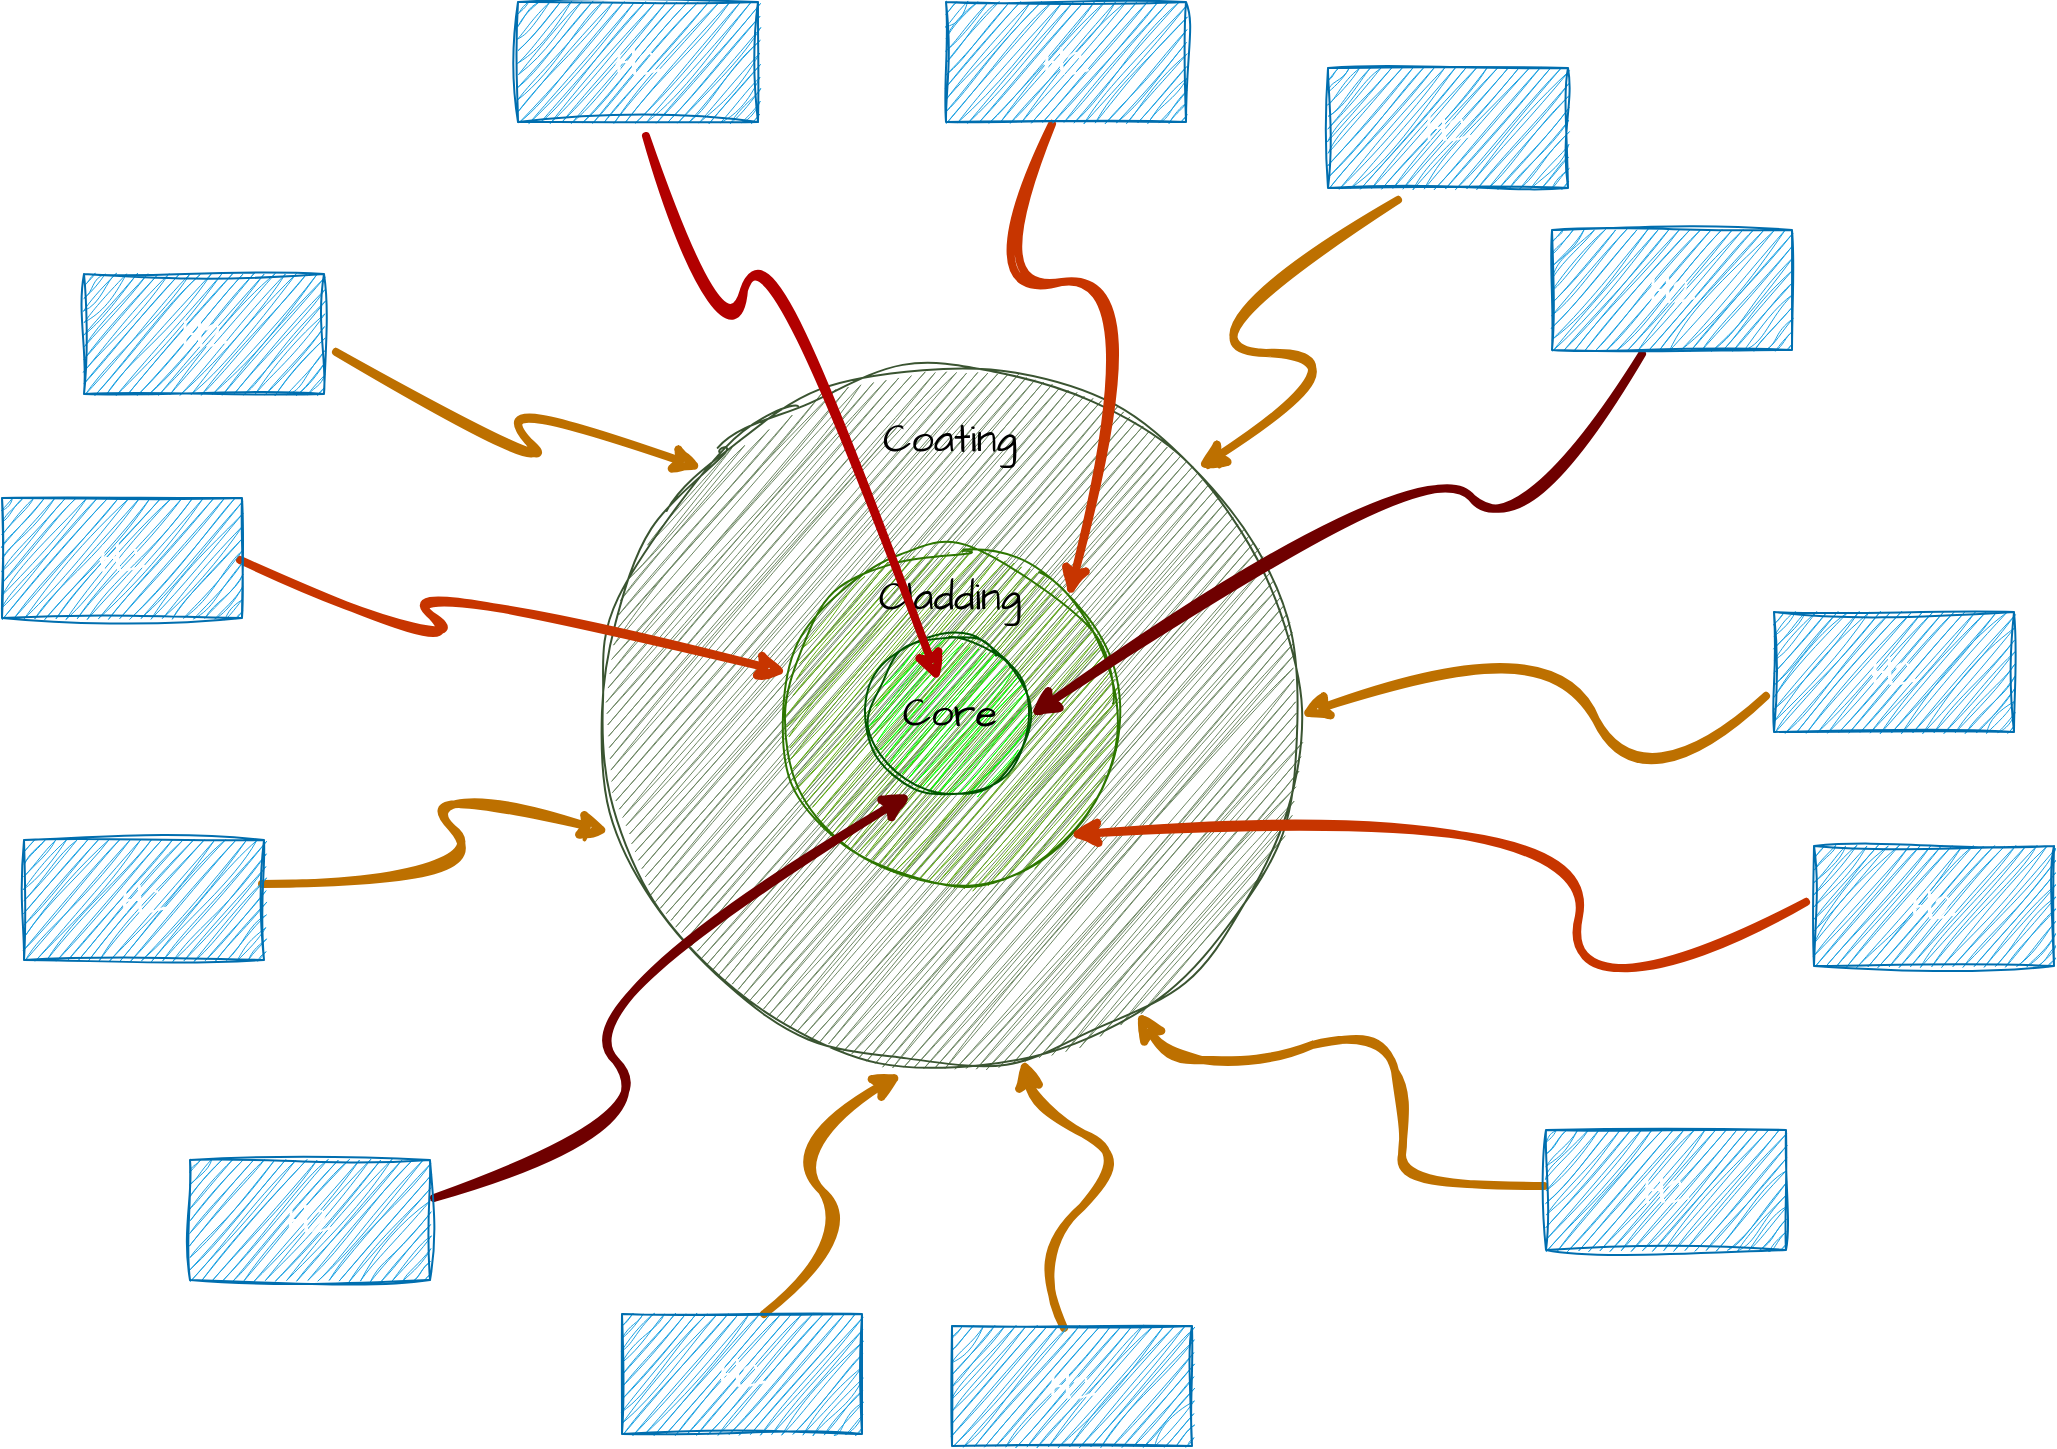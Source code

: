 <mxfile version="21.3.8" type="github">
  <diagram name="Page-1" id="eJvrxHALv5gZABVibUgl">
    <mxGraphModel dx="2150" dy="1343" grid="0" gridSize="10" guides="1" tooltips="1" connect="1" arrows="1" fold="1" page="0" pageScale="1" pageWidth="850" pageHeight="1100" math="0" shadow="0">
      <root>
        <mxCell id="0" />
        <mxCell id="1" parent="0" />
        <mxCell id="kO556U9_FJqibRpgWNVC-4" value="" style="ellipse;whiteSpace=wrap;html=1;aspect=fixed;sketch=1;hachureGap=4;jiggle=2;curveFitting=1;fontFamily=Architects Daughter;fontSource=https%3A%2F%2Ffonts.googleapis.com%2Fcss%3Ffamily%3DArchitects%2BDaughter;fontSize=20;fillColor=#6d8764;fontColor=#ffffff;strokeColor=#3A5431;" vertex="1" parent="1">
          <mxGeometry x="194" y="93" width="350" height="350" as="geometry" />
        </mxCell>
        <mxCell id="kO556U9_FJqibRpgWNVC-5" value="" style="ellipse;whiteSpace=wrap;html=1;aspect=fixed;sketch=1;hachureGap=4;jiggle=2;curveFitting=1;fontFamily=Architects Daughter;fontSource=https%3A%2F%2Ffonts.googleapis.com%2Fcss%3Ffamily%3DArchitects%2BDaughter;fontSize=20;fillColor=#60a917;fontColor=#ffffff;strokeColor=#2D7600;" vertex="1" parent="1">
          <mxGeometry x="285" y="184" width="168" height="168" as="geometry" />
        </mxCell>
        <mxCell id="kO556U9_FJqibRpgWNVC-6" value="" style="ellipse;whiteSpace=wrap;html=1;aspect=fixed;sketch=1;hachureGap=4;jiggle=2;curveFitting=1;fontFamily=Architects Daughter;fontSource=https%3A%2F%2Ffonts.googleapis.com%2Fcss%3Ffamily%3DArchitects%2BDaughter;fontSize=20;fillColor=#00FF00;fontColor=#ffffff;strokeColor=#005700;" vertex="1" parent="1">
          <mxGeometry x="329" y="228" width="80" height="80" as="geometry" />
        </mxCell>
        <mxCell id="kO556U9_FJqibRpgWNVC-7" value="Core" style="text;html=1;strokeColor=none;fillColor=none;align=center;verticalAlign=middle;whiteSpace=wrap;rounded=0;fontSize=20;fontFamily=Architects Daughter;" vertex="1" parent="1">
          <mxGeometry x="339" y="251" width="60" height="30" as="geometry" />
        </mxCell>
        <mxCell id="kO556U9_FJqibRpgWNVC-8" value="Cladding" style="text;html=1;strokeColor=none;fillColor=none;align=center;verticalAlign=middle;whiteSpace=wrap;rounded=0;fontSize=20;fontFamily=Architects Daughter;" vertex="1" parent="1">
          <mxGeometry x="339" y="193" width="60" height="30" as="geometry" />
        </mxCell>
        <mxCell id="kO556U9_FJqibRpgWNVC-9" value="&lt;div&gt;Coating&lt;/div&gt;" style="text;html=1;strokeColor=none;fillColor=none;align=center;verticalAlign=middle;whiteSpace=wrap;rounded=0;fontSize=20;fontFamily=Architects Daughter;" vertex="1" parent="1">
          <mxGeometry x="339" y="114" width="60" height="30" as="geometry" />
        </mxCell>
        <mxCell id="kO556U9_FJqibRpgWNVC-10" value="" style="curved=1;endArrow=classic;html=1;rounded=0;sketch=1;hachureGap=4;jiggle=2;curveFitting=1;fontFamily=Architects Daughter;fontSource=https%3A%2F%2Ffonts.googleapis.com%2Fcss%3Ffamily%3DArchitects%2BDaughter;fontSize=16;fillColor=#fa6800;strokeColor=#C73500;strokeWidth=4;" edge="1" parent="1" target="kO556U9_FJqibRpgWNVC-5">
          <mxGeometry width="50" height="50" relative="1" as="geometry">
            <mxPoint x="14" y="190" as="sourcePoint" />
            <mxPoint x="172" y="209" as="targetPoint" />
            <Array as="points">
              <mxPoint x="135" y="243" />
              <mxPoint x="85" y="193" />
            </Array>
          </mxGeometry>
        </mxCell>
        <mxCell id="kO556U9_FJqibRpgWNVC-11" value="" style="curved=1;endArrow=classic;html=1;rounded=0;sketch=1;hachureGap=4;jiggle=2;curveFitting=1;fontFamily=Architects Daughter;fontSource=https%3A%2F%2Ffonts.googleapis.com%2Fcss%3Ffamily%3DArchitects%2BDaughter;fontSize=16;entryX=0;entryY=0;entryDx=0;entryDy=0;fillColor=#f0a30a;strokeColor=#BD7000;strokeWidth=4;" edge="1" parent="1" target="kO556U9_FJqibRpgWNVC-4">
          <mxGeometry width="50" height="50" relative="1" as="geometry">
            <mxPoint x="62" y="86" as="sourcePoint" />
            <mxPoint x="248" y="135.5" as="targetPoint" />
            <Array as="points">
              <mxPoint x="183" y="155.5" />
              <mxPoint x="133" y="105.5" />
            </Array>
          </mxGeometry>
        </mxCell>
        <mxCell id="kO556U9_FJqibRpgWNVC-12" value="" style="curved=1;endArrow=classic;html=1;rounded=0;sketch=1;hachureGap=4;jiggle=2;curveFitting=1;fontFamily=Architects Daughter;fontSource=https%3A%2F%2Ffonts.googleapis.com%2Fcss%3Ffamily%3DArchitects%2BDaughter;fontSize=16;entryX=0.014;entryY=0.666;entryDx=0;entryDy=0;entryPerimeter=0;strokeWidth=4;fillColor=#f0a30a;strokeColor=#BD7000;" edge="1" parent="1" target="kO556U9_FJqibRpgWNVC-4">
          <mxGeometry width="50" height="50" relative="1" as="geometry">
            <mxPoint x="25" y="352" as="sourcePoint" />
            <mxPoint x="210" y="329" as="targetPoint" />
            <Array as="points">
              <mxPoint x="145" y="349" />
              <mxPoint x="95" y="299" />
            </Array>
          </mxGeometry>
        </mxCell>
        <mxCell id="kO556U9_FJqibRpgWNVC-13" value="" style="curved=1;endArrow=classic;html=1;rounded=0;sketch=1;hachureGap=4;jiggle=2;curveFitting=1;fontFamily=Architects Daughter;fontSource=https%3A%2F%2Ffonts.googleapis.com%2Fcss%3Ffamily%3DArchitects%2BDaughter;fontSize=16;entryX=0.259;entryY=0.987;entryDx=0;entryDy=0;entryPerimeter=0;fillColor=#a20025;strokeColor=#6F0000;strokeWidth=4;" edge="1" parent="1" target="kO556U9_FJqibRpgWNVC-6">
          <mxGeometry width="50" height="50" relative="1" as="geometry">
            <mxPoint x="111" y="509" as="sourcePoint" />
            <mxPoint x="265" y="414" as="targetPoint" />
            <Array as="points">
              <mxPoint x="231" y="471" />
              <mxPoint x="173" y="410" />
            </Array>
          </mxGeometry>
        </mxCell>
        <mxCell id="kO556U9_FJqibRpgWNVC-14" value="" style="curved=1;endArrow=classic;html=1;rounded=0;sketch=1;hachureGap=4;jiggle=2;curveFitting=1;fontFamily=Architects Daughter;fontSource=https%3A%2F%2Ffonts.googleapis.com%2Fcss%3Ffamily%3DArchitects%2BDaughter;fontSize=16;entryX=1;entryY=0.5;entryDx=0;entryDy=0;fillColor=#a20025;strokeColor=#6F0000;strokeWidth=4;" edge="1" parent="1" target="kO556U9_FJqibRpgWNVC-6">
          <mxGeometry width="50" height="50" relative="1" as="geometry">
            <mxPoint x="715" y="87" as="sourcePoint" />
            <mxPoint x="527" y="190" as="targetPoint" />
            <Array as="points">
              <mxPoint x="655" y="184" />
              <mxPoint x="605" y="134" />
            </Array>
          </mxGeometry>
        </mxCell>
        <mxCell id="kO556U9_FJqibRpgWNVC-15" value="" style="curved=1;endArrow=classic;html=1;rounded=0;sketch=1;hachureGap=4;jiggle=2;curveFitting=1;fontFamily=Architects Daughter;fontSource=https%3A%2F%2Ffonts.googleapis.com%2Fcss%3Ffamily%3DArchitects%2BDaughter;fontSize=16;fillColor=#e51400;strokeColor=#B20000;strokeWidth=4;" edge="1" parent="1" target="kO556U9_FJqibRpgWNVC-7">
          <mxGeometry width="50" height="50" relative="1" as="geometry">
            <mxPoint x="217" y="-22" as="sourcePoint" />
            <mxPoint x="336" y="99" as="targetPoint" />
            <Array as="points">
              <mxPoint x="256" y="96" />
              <mxPoint x="276" y="14" />
            </Array>
          </mxGeometry>
        </mxCell>
        <mxCell id="kO556U9_FJqibRpgWNVC-16" value="" style="curved=1;endArrow=classic;html=1;rounded=0;sketch=1;hachureGap=4;jiggle=2;curveFitting=1;fontFamily=Architects Daughter;fontSource=https%3A%2F%2Ffonts.googleapis.com%2Fcss%3Ffamily%3DArchitects%2BDaughter;fontSize=16;entryX=1;entryY=0;entryDx=0;entryDy=0;fillColor=#fa6800;strokeColor=#C73500;strokeWidth=4;" edge="1" parent="1" target="kO556U9_FJqibRpgWNVC-5">
          <mxGeometry width="50" height="50" relative="1" as="geometry">
            <mxPoint x="420" y="-28" as="sourcePoint" />
            <mxPoint x="432" y="105" as="targetPoint" />
            <Array as="points">
              <mxPoint x="379" y="61" />
              <mxPoint x="471" y="41" />
            </Array>
          </mxGeometry>
        </mxCell>
        <mxCell id="kO556U9_FJqibRpgWNVC-17" value="" style="curved=1;endArrow=classic;html=1;rounded=0;sketch=1;hachureGap=4;jiggle=2;curveFitting=1;fontFamily=Architects Daughter;fontSource=https%3A%2F%2Ffonts.googleapis.com%2Fcss%3Ffamily%3DArchitects%2BDaughter;fontSize=16;entryX=1;entryY=0;entryDx=0;entryDy=0;fillColor=#f0a30a;strokeColor=#BD7000;strokeWidth=4;" edge="1" parent="1" target="kO556U9_FJqibRpgWNVC-4">
          <mxGeometry width="50" height="50" relative="1" as="geometry">
            <mxPoint x="593" y="10" as="sourcePoint" />
            <mxPoint x="498" y="135" as="targetPoint" />
            <Array as="points">
              <mxPoint x="473" y="83" />
              <mxPoint x="581" y="90" />
            </Array>
          </mxGeometry>
        </mxCell>
        <mxCell id="kO556U9_FJqibRpgWNVC-18" value="" style="curved=1;endArrow=classic;html=1;rounded=0;sketch=1;hachureGap=4;jiggle=2;curveFitting=1;fontFamily=Architects Daughter;fontSource=https%3A%2F%2Ffonts.googleapis.com%2Fcss%3Ffamily%3DArchitects%2BDaughter;fontSize=16;entryX=1;entryY=0.5;entryDx=0;entryDy=0;fillColor=#f0a30a;strokeColor=#BD7000;strokeWidth=4;" edge="1" parent="1" target="kO556U9_FJqibRpgWNVC-4">
          <mxGeometry width="50" height="50" relative="1" as="geometry">
            <mxPoint x="777" y="258" as="sourcePoint" />
            <mxPoint x="782" y="269" as="targetPoint" />
            <Array as="points">
              <mxPoint x="717" y="318" />
              <mxPoint x="667" y="222" />
            </Array>
          </mxGeometry>
        </mxCell>
        <mxCell id="kO556U9_FJqibRpgWNVC-19" value="" style="curved=1;endArrow=classic;html=1;rounded=0;sketch=1;hachureGap=4;jiggle=2;curveFitting=1;fontFamily=Architects Daughter;fontSource=https%3A%2F%2Ffonts.googleapis.com%2Fcss%3Ffamily%3DArchitects%2BDaughter;fontSize=16;fillColor=#f0a30a;strokeColor=#BD7000;strokeWidth=4;" edge="1" parent="1">
          <mxGeometry width="50" height="50" relative="1" as="geometry">
            <mxPoint x="276" y="567" as="sourcePoint" />
            <mxPoint x="345" y="447" as="targetPoint" />
            <Array as="points">
              <mxPoint x="325" y="531" />
              <mxPoint x="285" y="480" />
            </Array>
          </mxGeometry>
        </mxCell>
        <mxCell id="kO556U9_FJqibRpgWNVC-20" value="" style="curved=1;endArrow=classic;html=1;rounded=0;sketch=1;hachureGap=4;jiggle=2;curveFitting=1;fontFamily=Architects Daughter;fontSource=https%3A%2F%2Ffonts.googleapis.com%2Fcss%3Ffamily%3DArchitects%2BDaughter;fontSize=16;fillColor=#f0a30a;strokeColor=#BD7000;strokeWidth=4;" edge="1" parent="1" target="kO556U9_FJqibRpgWNVC-4">
          <mxGeometry width="50" height="50" relative="1" as="geometry">
            <mxPoint x="426" y="574" as="sourcePoint" />
            <mxPoint x="575" y="516" as="targetPoint" />
            <Array as="points">
              <mxPoint x="409" y="538" />
              <mxPoint x="461" y="489" />
              <mxPoint x="411" y="465" />
            </Array>
          </mxGeometry>
        </mxCell>
        <mxCell id="kO556U9_FJqibRpgWNVC-21" value="" style="curved=1;endArrow=classic;html=1;rounded=0;sketch=1;hachureGap=4;jiggle=2;curveFitting=1;fontFamily=Architects Daughter;fontSource=https%3A%2F%2Ffonts.googleapis.com%2Fcss%3Ffamily%3DArchitects%2BDaughter;fontSize=16;fillColor=#f0a30a;strokeColor=#BD7000;strokeWidth=4;" edge="1" parent="1" target="kO556U9_FJqibRpgWNVC-4">
          <mxGeometry width="50" height="50" relative="1" as="geometry">
            <mxPoint x="666" y="503" as="sourcePoint" />
            <mxPoint x="683" y="455" as="targetPoint" />
            <Array as="points">
              <mxPoint x="593" y="506" />
              <mxPoint x="597" y="469" />
              <mxPoint x="586" y="422" />
              <mxPoint x="514" y="443" />
              <mxPoint x="476" y="437" />
            </Array>
          </mxGeometry>
        </mxCell>
        <mxCell id="kO556U9_FJqibRpgWNVC-22" value="" style="curved=1;endArrow=classic;html=1;rounded=0;sketch=1;hachureGap=4;jiggle=2;curveFitting=1;fontFamily=Architects Daughter;fontSource=https%3A%2F%2Ffonts.googleapis.com%2Fcss%3Ffamily%3DArchitects%2BDaughter;fontSize=16;entryX=1;entryY=1;entryDx=0;entryDy=0;fillColor=#fa6800;strokeColor=#C73500;strokeWidth=4;" edge="1" parent="1" target="kO556U9_FJqibRpgWNVC-5">
          <mxGeometry width="50" height="50" relative="1" as="geometry">
            <mxPoint x="797" y="361" as="sourcePoint" />
            <mxPoint x="525" y="358" as="targetPoint" />
            <Array as="points">
              <mxPoint x="675" y="426" />
              <mxPoint x="692" y="310" />
            </Array>
          </mxGeometry>
        </mxCell>
        <mxCell id="kO556U9_FJqibRpgWNVC-24" value="H2" style="rounded=0;whiteSpace=wrap;html=1;sketch=1;hachureGap=4;jiggle=2;curveFitting=1;fontFamily=Architects Daughter;fontSource=https%3A%2F%2Ffonts.googleapis.com%2Fcss%3Ffamily%3DArchitects%2BDaughter;fontSize=20;fillColor=#1ba1e2;strokeColor=#006EAF;fontColor=#ffffff;" vertex="1" parent="1">
          <mxGeometry x="-105" y="159" width="120" height="60" as="geometry" />
        </mxCell>
        <mxCell id="kO556U9_FJqibRpgWNVC-25" value="H2" style="rounded=0;whiteSpace=wrap;html=1;sketch=1;hachureGap=4;jiggle=2;curveFitting=1;fontFamily=Architects Daughter;fontSource=https%3A%2F%2Ffonts.googleapis.com%2Fcss%3Ffamily%3DArchitects%2BDaughter;fontSize=20;fillColor=#1ba1e2;strokeColor=#006EAF;fontColor=#ffffff;" vertex="1" parent="1">
          <mxGeometry x="153" y="-89" width="120" height="60" as="geometry" />
        </mxCell>
        <mxCell id="kO556U9_FJqibRpgWNVC-26" value="H2" style="rounded=0;whiteSpace=wrap;html=1;sketch=1;hachureGap=4;jiggle=2;curveFitting=1;fontFamily=Architects Daughter;fontSource=https%3A%2F%2Ffonts.googleapis.com%2Fcss%3Ffamily%3DArchitects%2BDaughter;fontSize=20;fillColor=#1ba1e2;strokeColor=#006EAF;fontColor=#ffffff;" vertex="1" parent="1">
          <mxGeometry x="-64" y="47" width="120" height="60" as="geometry" />
        </mxCell>
        <mxCell id="kO556U9_FJqibRpgWNVC-27" value="H2" style="rounded=0;whiteSpace=wrap;html=1;sketch=1;hachureGap=4;jiggle=2;curveFitting=1;fontFamily=Architects Daughter;fontSource=https%3A%2F%2Ffonts.googleapis.com%2Fcss%3Ffamily%3DArchitects%2BDaughter;fontSize=20;fillColor=#1ba1e2;strokeColor=#006EAF;fontColor=#ffffff;" vertex="1" parent="1">
          <mxGeometry x="367" y="-89" width="120" height="60" as="geometry" />
        </mxCell>
        <mxCell id="kO556U9_FJqibRpgWNVC-28" value="H2" style="rounded=0;whiteSpace=wrap;html=1;sketch=1;hachureGap=4;jiggle=2;curveFitting=1;fontFamily=Architects Daughter;fontSource=https%3A%2F%2Ffonts.googleapis.com%2Fcss%3Ffamily%3DArchitects%2BDaughter;fontSize=20;fillColor=#1ba1e2;strokeColor=#006EAF;fontColor=#ffffff;" vertex="1" parent="1">
          <mxGeometry x="558" y="-56" width="120" height="60" as="geometry" />
        </mxCell>
        <mxCell id="kO556U9_FJqibRpgWNVC-29" value="H2" style="rounded=0;whiteSpace=wrap;html=1;sketch=1;hachureGap=4;jiggle=2;curveFitting=1;fontFamily=Architects Daughter;fontSource=https%3A%2F%2Ffonts.googleapis.com%2Fcss%3Ffamily%3DArchitects%2BDaughter;fontSize=20;fillColor=#1ba1e2;strokeColor=#006EAF;fontColor=#ffffff;" vertex="1" parent="1">
          <mxGeometry x="670" y="25" width="120" height="60" as="geometry" />
        </mxCell>
        <mxCell id="kO556U9_FJqibRpgWNVC-30" value="H2" style="rounded=0;whiteSpace=wrap;html=1;sketch=1;hachureGap=4;jiggle=2;curveFitting=1;fontFamily=Architects Daughter;fontSource=https%3A%2F%2Ffonts.googleapis.com%2Fcss%3Ffamily%3DArchitects%2BDaughter;fontSize=20;fillColor=#1ba1e2;strokeColor=#006EAF;fontColor=#ffffff;" vertex="1" parent="1">
          <mxGeometry x="-94" y="330" width="120" height="60" as="geometry" />
        </mxCell>
        <mxCell id="kO556U9_FJqibRpgWNVC-31" value="H2" style="rounded=0;whiteSpace=wrap;html=1;sketch=1;hachureGap=4;jiggle=2;curveFitting=1;fontFamily=Architects Daughter;fontSource=https%3A%2F%2Ffonts.googleapis.com%2Fcss%3Ffamily%3DArchitects%2BDaughter;fontSize=20;fillColor=#1ba1e2;strokeColor=#006EAF;fontColor=#ffffff;" vertex="1" parent="1">
          <mxGeometry x="-11" y="490" width="120" height="60" as="geometry" />
        </mxCell>
        <mxCell id="kO556U9_FJqibRpgWNVC-32" value="H2" style="rounded=0;whiteSpace=wrap;html=1;sketch=1;hachureGap=4;jiggle=2;curveFitting=1;fontFamily=Architects Daughter;fontSource=https%3A%2F%2Ffonts.googleapis.com%2Fcss%3Ffamily%3DArchitects%2BDaughter;fontSize=20;fillColor=#1ba1e2;strokeColor=#006EAF;fontColor=#ffffff;" vertex="1" parent="1">
          <mxGeometry x="205" y="567" width="120" height="60" as="geometry" />
        </mxCell>
        <mxCell id="kO556U9_FJqibRpgWNVC-33" value="H2" style="rounded=0;whiteSpace=wrap;html=1;sketch=1;hachureGap=4;jiggle=2;curveFitting=1;fontFamily=Architects Daughter;fontSource=https%3A%2F%2Ffonts.googleapis.com%2Fcss%3Ffamily%3DArchitects%2BDaughter;fontSize=20;fillColor=#1ba1e2;strokeColor=#006EAF;fontColor=#ffffff;" vertex="1" parent="1">
          <mxGeometry x="370" y="573" width="120" height="60" as="geometry" />
        </mxCell>
        <mxCell id="kO556U9_FJqibRpgWNVC-34" value="H2" style="rounded=0;whiteSpace=wrap;html=1;sketch=1;hachureGap=4;jiggle=2;curveFitting=1;fontFamily=Architects Daughter;fontSource=https%3A%2F%2Ffonts.googleapis.com%2Fcss%3Ffamily%3DArchitects%2BDaughter;fontSize=20;fillColor=#1ba1e2;strokeColor=#006EAF;fontColor=#ffffff;" vertex="1" parent="1">
          <mxGeometry x="667" y="475" width="120" height="60" as="geometry" />
        </mxCell>
        <mxCell id="kO556U9_FJqibRpgWNVC-35" value="H2" style="rounded=0;whiteSpace=wrap;html=1;sketch=1;hachureGap=4;jiggle=2;curveFitting=1;fontFamily=Architects Daughter;fontSource=https%3A%2F%2Ffonts.googleapis.com%2Fcss%3Ffamily%3DArchitects%2BDaughter;fontSize=20;fillColor=#1ba1e2;strokeColor=#006EAF;fontColor=#ffffff;" vertex="1" parent="1">
          <mxGeometry x="801" y="333" width="120" height="60" as="geometry" />
        </mxCell>
        <mxCell id="kO556U9_FJqibRpgWNVC-36" value="H2" style="rounded=0;whiteSpace=wrap;html=1;sketch=1;hachureGap=4;jiggle=2;curveFitting=1;fontFamily=Architects Daughter;fontSource=https%3A%2F%2Ffonts.googleapis.com%2Fcss%3Ffamily%3DArchitects%2BDaughter;fontSize=20;fillColor=#1ba1e2;strokeColor=#006EAF;fontColor=#ffffff;" vertex="1" parent="1">
          <mxGeometry x="781" y="216" width="120" height="60" as="geometry" />
        </mxCell>
      </root>
    </mxGraphModel>
  </diagram>
</mxfile>
